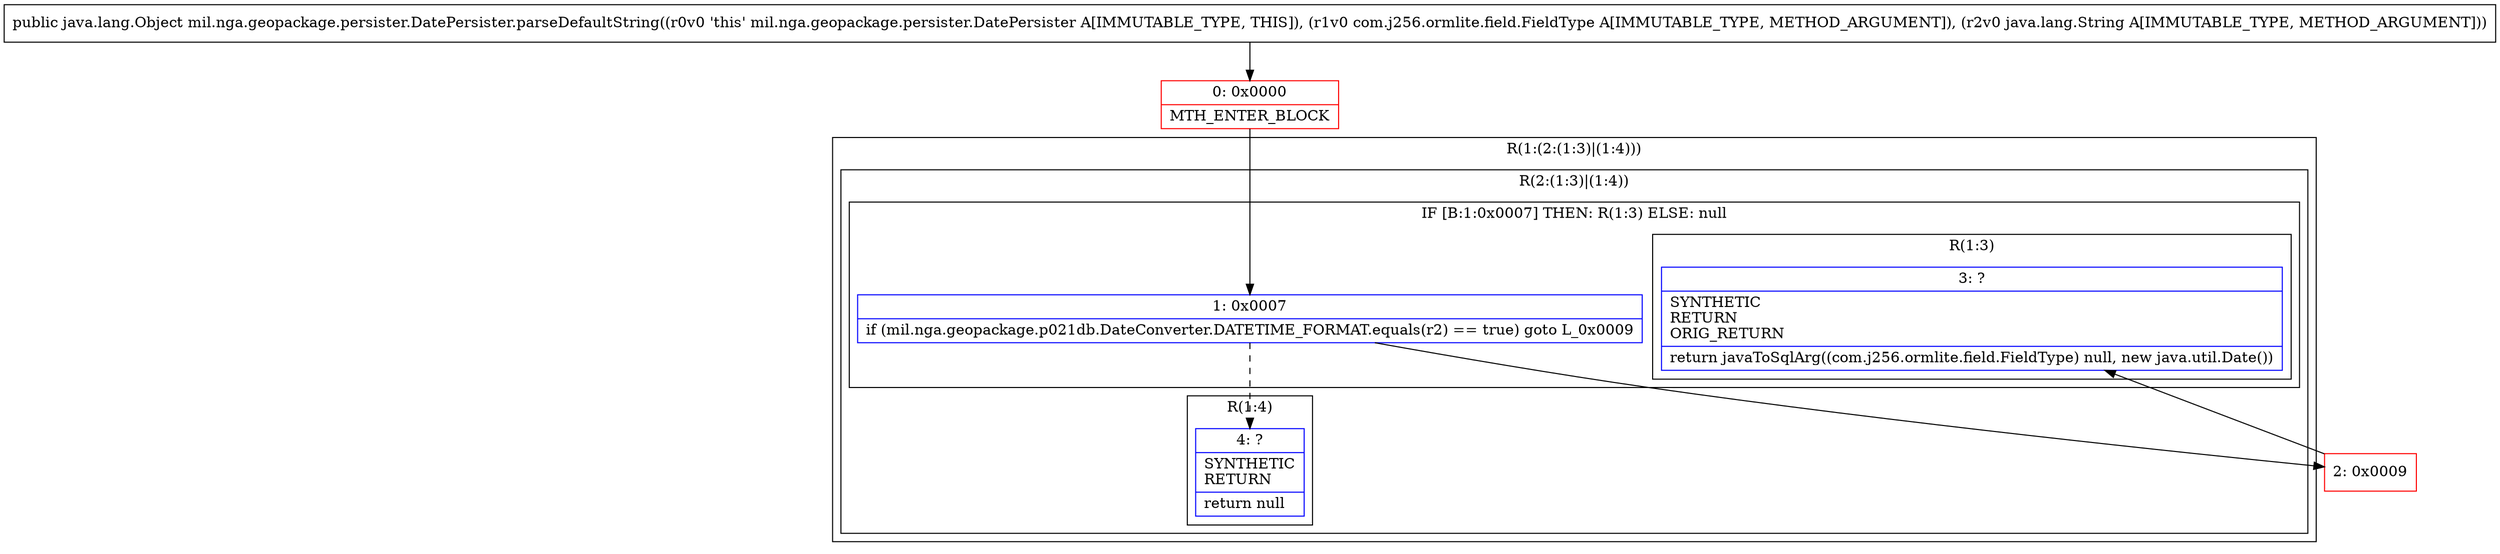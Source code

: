 digraph "CFG formil.nga.geopackage.persister.DatePersister.parseDefaultString(Lcom\/j256\/ormlite\/field\/FieldType;Ljava\/lang\/String;)Ljava\/lang\/Object;" {
subgraph cluster_Region_1004223610 {
label = "R(1:(2:(1:3)|(1:4)))";
node [shape=record,color=blue];
subgraph cluster_Region_590547873 {
label = "R(2:(1:3)|(1:4))";
node [shape=record,color=blue];
subgraph cluster_IfRegion_1519593038 {
label = "IF [B:1:0x0007] THEN: R(1:3) ELSE: null";
node [shape=record,color=blue];
Node_1 [shape=record,label="{1\:\ 0x0007|if (mil.nga.geopackage.p021db.DateConverter.DATETIME_FORMAT.equals(r2) == true) goto L_0x0009\l}"];
subgraph cluster_Region_1224411622 {
label = "R(1:3)";
node [shape=record,color=blue];
Node_3 [shape=record,label="{3\:\ ?|SYNTHETIC\lRETURN\lORIG_RETURN\l|return javaToSqlArg((com.j256.ormlite.field.FieldType) null, new java.util.Date())\l}"];
}
}
subgraph cluster_Region_706856047 {
label = "R(1:4)";
node [shape=record,color=blue];
Node_4 [shape=record,label="{4\:\ ?|SYNTHETIC\lRETURN\l|return null\l}"];
}
}
}
Node_0 [shape=record,color=red,label="{0\:\ 0x0000|MTH_ENTER_BLOCK\l}"];
Node_2 [shape=record,color=red,label="{2\:\ 0x0009}"];
MethodNode[shape=record,label="{public java.lang.Object mil.nga.geopackage.persister.DatePersister.parseDefaultString((r0v0 'this' mil.nga.geopackage.persister.DatePersister A[IMMUTABLE_TYPE, THIS]), (r1v0 com.j256.ormlite.field.FieldType A[IMMUTABLE_TYPE, METHOD_ARGUMENT]), (r2v0 java.lang.String A[IMMUTABLE_TYPE, METHOD_ARGUMENT])) }"];
MethodNode -> Node_0;
Node_1 -> Node_2;
Node_1 -> Node_4[style=dashed];
Node_0 -> Node_1;
Node_2 -> Node_3;
}

